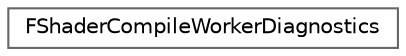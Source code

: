 digraph "Graphical Class Hierarchy"
{
 // INTERACTIVE_SVG=YES
 // LATEX_PDF_SIZE
  bgcolor="transparent";
  edge [fontname=Helvetica,fontsize=10,labelfontname=Helvetica,labelfontsize=10];
  node [fontname=Helvetica,fontsize=10,shape=box,height=0.2,width=0.4];
  rankdir="LR";
  Node0 [id="Node000000",label="FShaderCompileWorkerDiagnostics",height=0.2,width=0.4,color="grey40", fillcolor="white", style="filled",URL="$d2/da0/structFShaderCompileWorkerDiagnostics.html",tooltip="Serializable structure of diagnostic output from a SCW process."];
}
